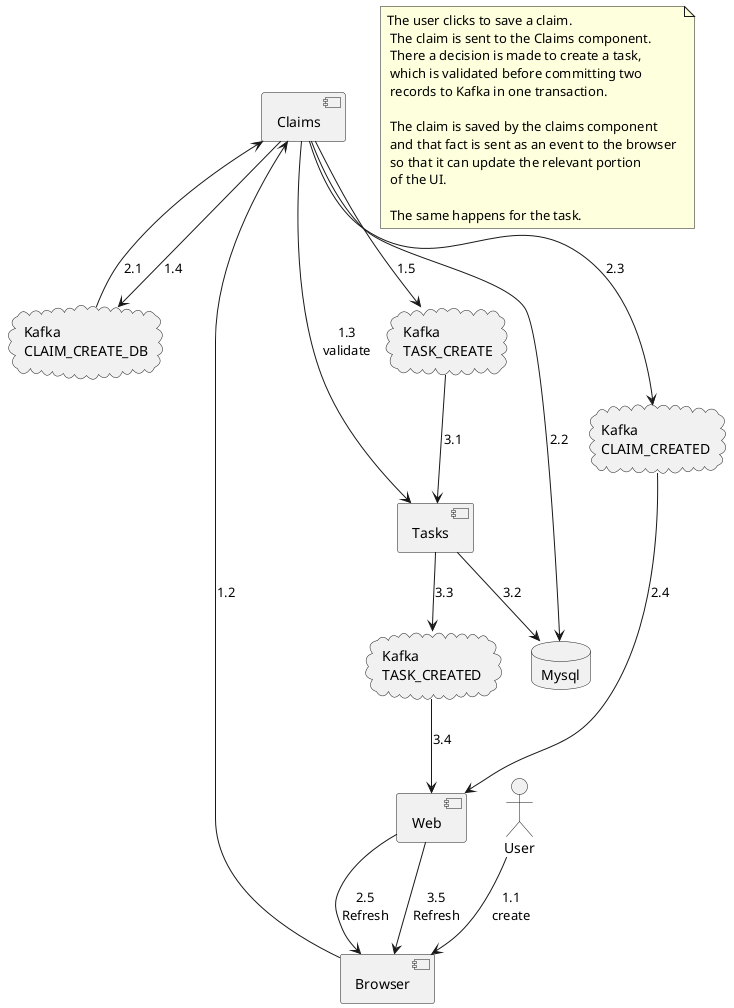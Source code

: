 @startuml

skinparam componentStyle uml2

database Mysql
cloud "Kafka\nCLAIM_CREATE_DB"
cloud "Kafka\nCLAIM_CREATED"
cloud "Kafka\nTASK_CREATE"
cloud "Kafka\nTASK_CREATED"
actor User

note "The user clicks to save a claim. \n The claim is sent to the Claims component. \n There a decision is made to create a task, \n which is validated before committing two \n records to Kafka in one transaction. \n  \n The claim is saved by the claims component \n and that fact is sent as an event to the browser \n so that it can update the relevant portion \n of the UI. \n \n The same happens for the task." as N

User --> [Browser] : 1.1\ncreate
[Browser] --> [Claims] : 1.2
[Claims] --> [Tasks] : 1.3\nvalidate
[Claims] --> [Kafka\nCLAIM_CREATE_DB] : 1.4
[Claims] --> [Kafka\nTASK_CREATE] : 1.5

[Kafka\nCLAIM_CREATE_DB] --> [Claims] : 2.1
[Claims] --> [Mysql] : 2.2
[Claims] --> [Kafka\nCLAIM_CREATED] : 2.3
[Kafka\nCLAIM_CREATED] --> [Web] : 2.4
[Web] --> [Browser] : 2.5\nRefresh

[Kafka\nTASK_CREATE] --> [Tasks] : 3.1
[Tasks] --> [Mysql] : 3.2
[Tasks] --> [Kafka\nTASK_CREATED] : 3.3
[Kafka\nTASK_CREATED] --> [Web] : 3.4
[Web] --> [Browser] : 3.5\nRefresh

@enduml

